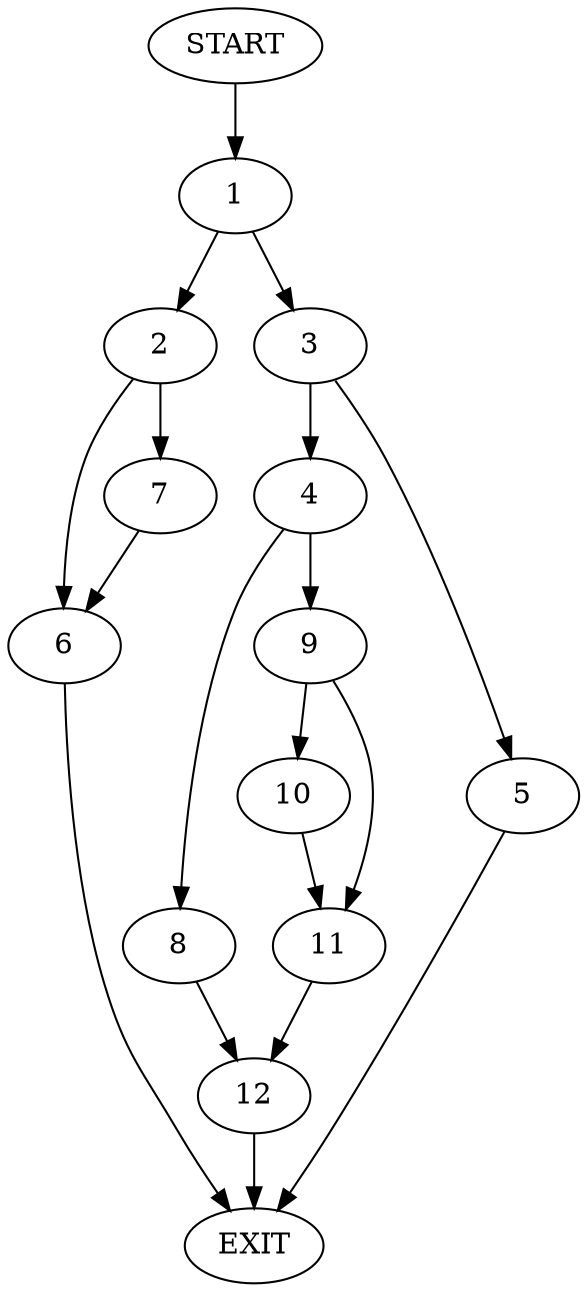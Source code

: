digraph {
0 [label="START"]
13 [label="EXIT"]
0 -> 1
1 -> 2
1 -> 3
3 -> 4
3 -> 5
2 -> 6
2 -> 7
7 -> 6
6 -> 13
4 -> 8
4 -> 9
5 -> 13
9 -> 10
9 -> 11
8 -> 12
11 -> 12
10 -> 11
12 -> 13
}
